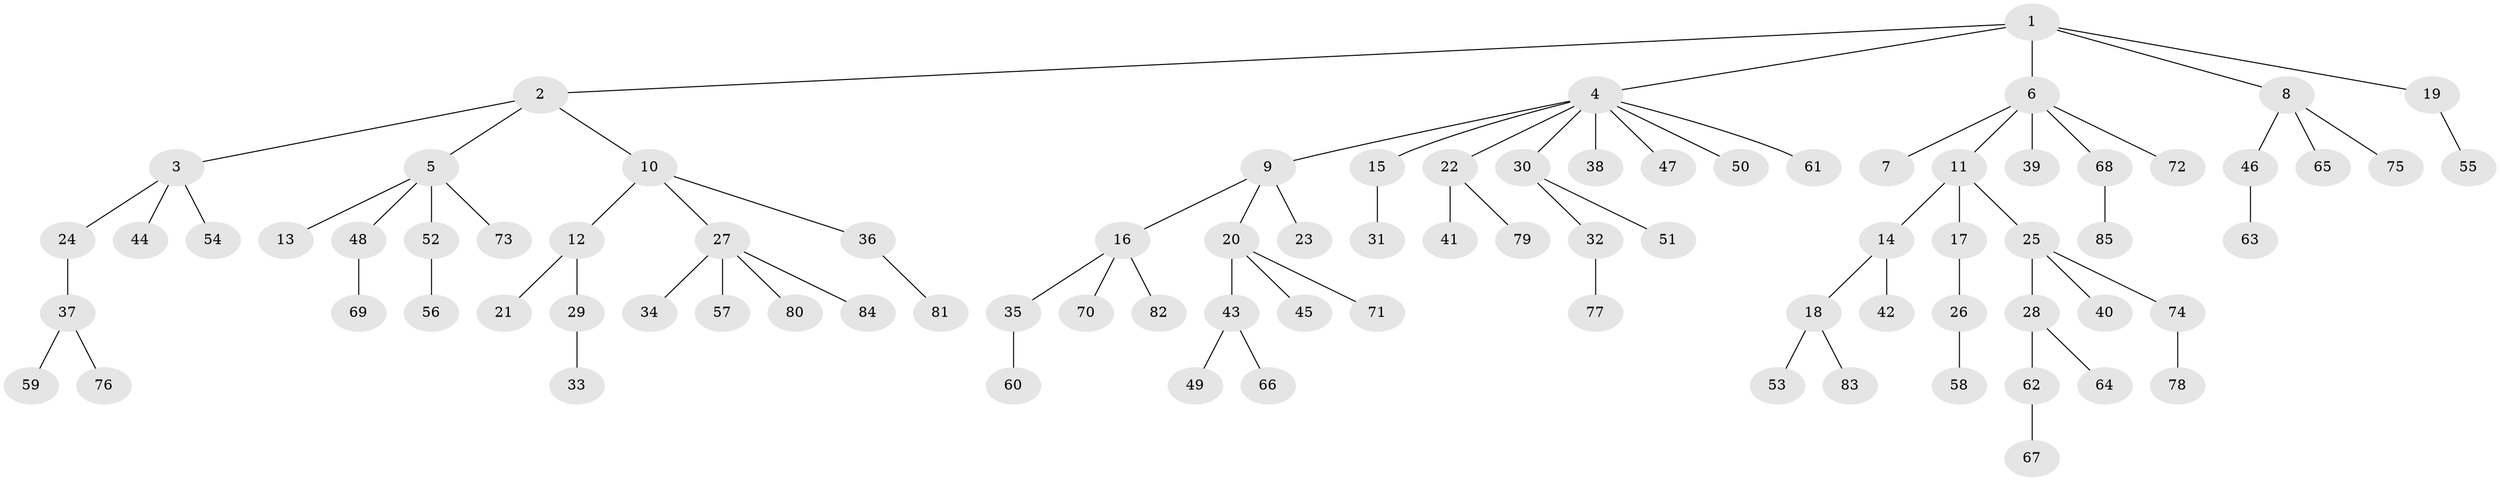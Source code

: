 // coarse degree distribution, {5: 0.03773584905660377, 4: 0.09433962264150944, 3: 0.11320754716981132, 8: 0.018867924528301886, 1: 0.5660377358490566, 2: 0.16981132075471697}
// Generated by graph-tools (version 1.1) at 2025/51/03/04/25 22:51:33]
// undirected, 85 vertices, 84 edges
graph export_dot {
  node [color=gray90,style=filled];
  1;
  2;
  3;
  4;
  5;
  6;
  7;
  8;
  9;
  10;
  11;
  12;
  13;
  14;
  15;
  16;
  17;
  18;
  19;
  20;
  21;
  22;
  23;
  24;
  25;
  26;
  27;
  28;
  29;
  30;
  31;
  32;
  33;
  34;
  35;
  36;
  37;
  38;
  39;
  40;
  41;
  42;
  43;
  44;
  45;
  46;
  47;
  48;
  49;
  50;
  51;
  52;
  53;
  54;
  55;
  56;
  57;
  58;
  59;
  60;
  61;
  62;
  63;
  64;
  65;
  66;
  67;
  68;
  69;
  70;
  71;
  72;
  73;
  74;
  75;
  76;
  77;
  78;
  79;
  80;
  81;
  82;
  83;
  84;
  85;
  1 -- 2;
  1 -- 4;
  1 -- 6;
  1 -- 8;
  1 -- 19;
  2 -- 3;
  2 -- 5;
  2 -- 10;
  3 -- 24;
  3 -- 44;
  3 -- 54;
  4 -- 9;
  4 -- 15;
  4 -- 22;
  4 -- 30;
  4 -- 38;
  4 -- 47;
  4 -- 50;
  4 -- 61;
  5 -- 13;
  5 -- 48;
  5 -- 52;
  5 -- 73;
  6 -- 7;
  6 -- 11;
  6 -- 39;
  6 -- 68;
  6 -- 72;
  8 -- 46;
  8 -- 65;
  8 -- 75;
  9 -- 16;
  9 -- 20;
  9 -- 23;
  10 -- 12;
  10 -- 27;
  10 -- 36;
  11 -- 14;
  11 -- 17;
  11 -- 25;
  12 -- 21;
  12 -- 29;
  14 -- 18;
  14 -- 42;
  15 -- 31;
  16 -- 35;
  16 -- 70;
  16 -- 82;
  17 -- 26;
  18 -- 53;
  18 -- 83;
  19 -- 55;
  20 -- 43;
  20 -- 45;
  20 -- 71;
  22 -- 41;
  22 -- 79;
  24 -- 37;
  25 -- 28;
  25 -- 40;
  25 -- 74;
  26 -- 58;
  27 -- 34;
  27 -- 57;
  27 -- 80;
  27 -- 84;
  28 -- 62;
  28 -- 64;
  29 -- 33;
  30 -- 32;
  30 -- 51;
  32 -- 77;
  35 -- 60;
  36 -- 81;
  37 -- 59;
  37 -- 76;
  43 -- 49;
  43 -- 66;
  46 -- 63;
  48 -- 69;
  52 -- 56;
  62 -- 67;
  68 -- 85;
  74 -- 78;
}
